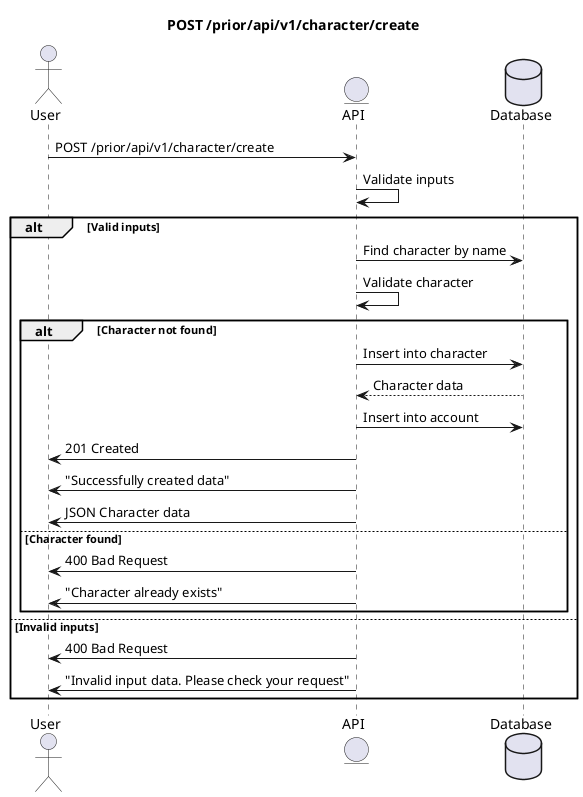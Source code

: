 @startuml
'https://plantuml.com/sequence-diagram
title POST /prior/api/v1/character/create

actor User as u
entity API as a
database Database as d

u->a : POST /prior/api/v1/character/create
a->a : Validate inputs

alt Valid inputs
    a->d : Find character by name
    a->a : Validate character

    alt Character not found
        a->d : Insert into character
        d-->a : Character data
        a->d: Insert into account
        a->u : 201 Created
        a->u : "Successfully created data"
        a->u : JSON Character data
    else Character found
        a->u : 400 Bad Request
        a->u : "Character already exists"
    end
else Invalid inputs
    a->u : 400 Bad Request
    a->u : "Invalid input data. Please check your request"
end

@enduml

